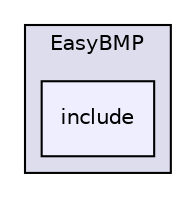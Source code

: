 digraph "externals/EasyBMP/include" {
  compound=true
  node [ fontsize="10", fontname="Helvetica"];
  edge [ labelfontsize="10", labelfontname="Helvetica"];
  subgraph clusterdir_d89fc995d3477d064b67b81665f48956 {
    graph [ bgcolor="#ddddee", pencolor="black", label="EasyBMP" fontname="Helvetica", fontsize="10", URL="dir_d89fc995d3477d064b67b81665f48956.html"]
  dir_74ec0741a6beae8d329a1735f9441f4a [shape=box, label="include", style="filled", fillcolor="#eeeeff", pencolor="black", URL="dir_74ec0741a6beae8d329a1735f9441f4a.html"];
  }
}
